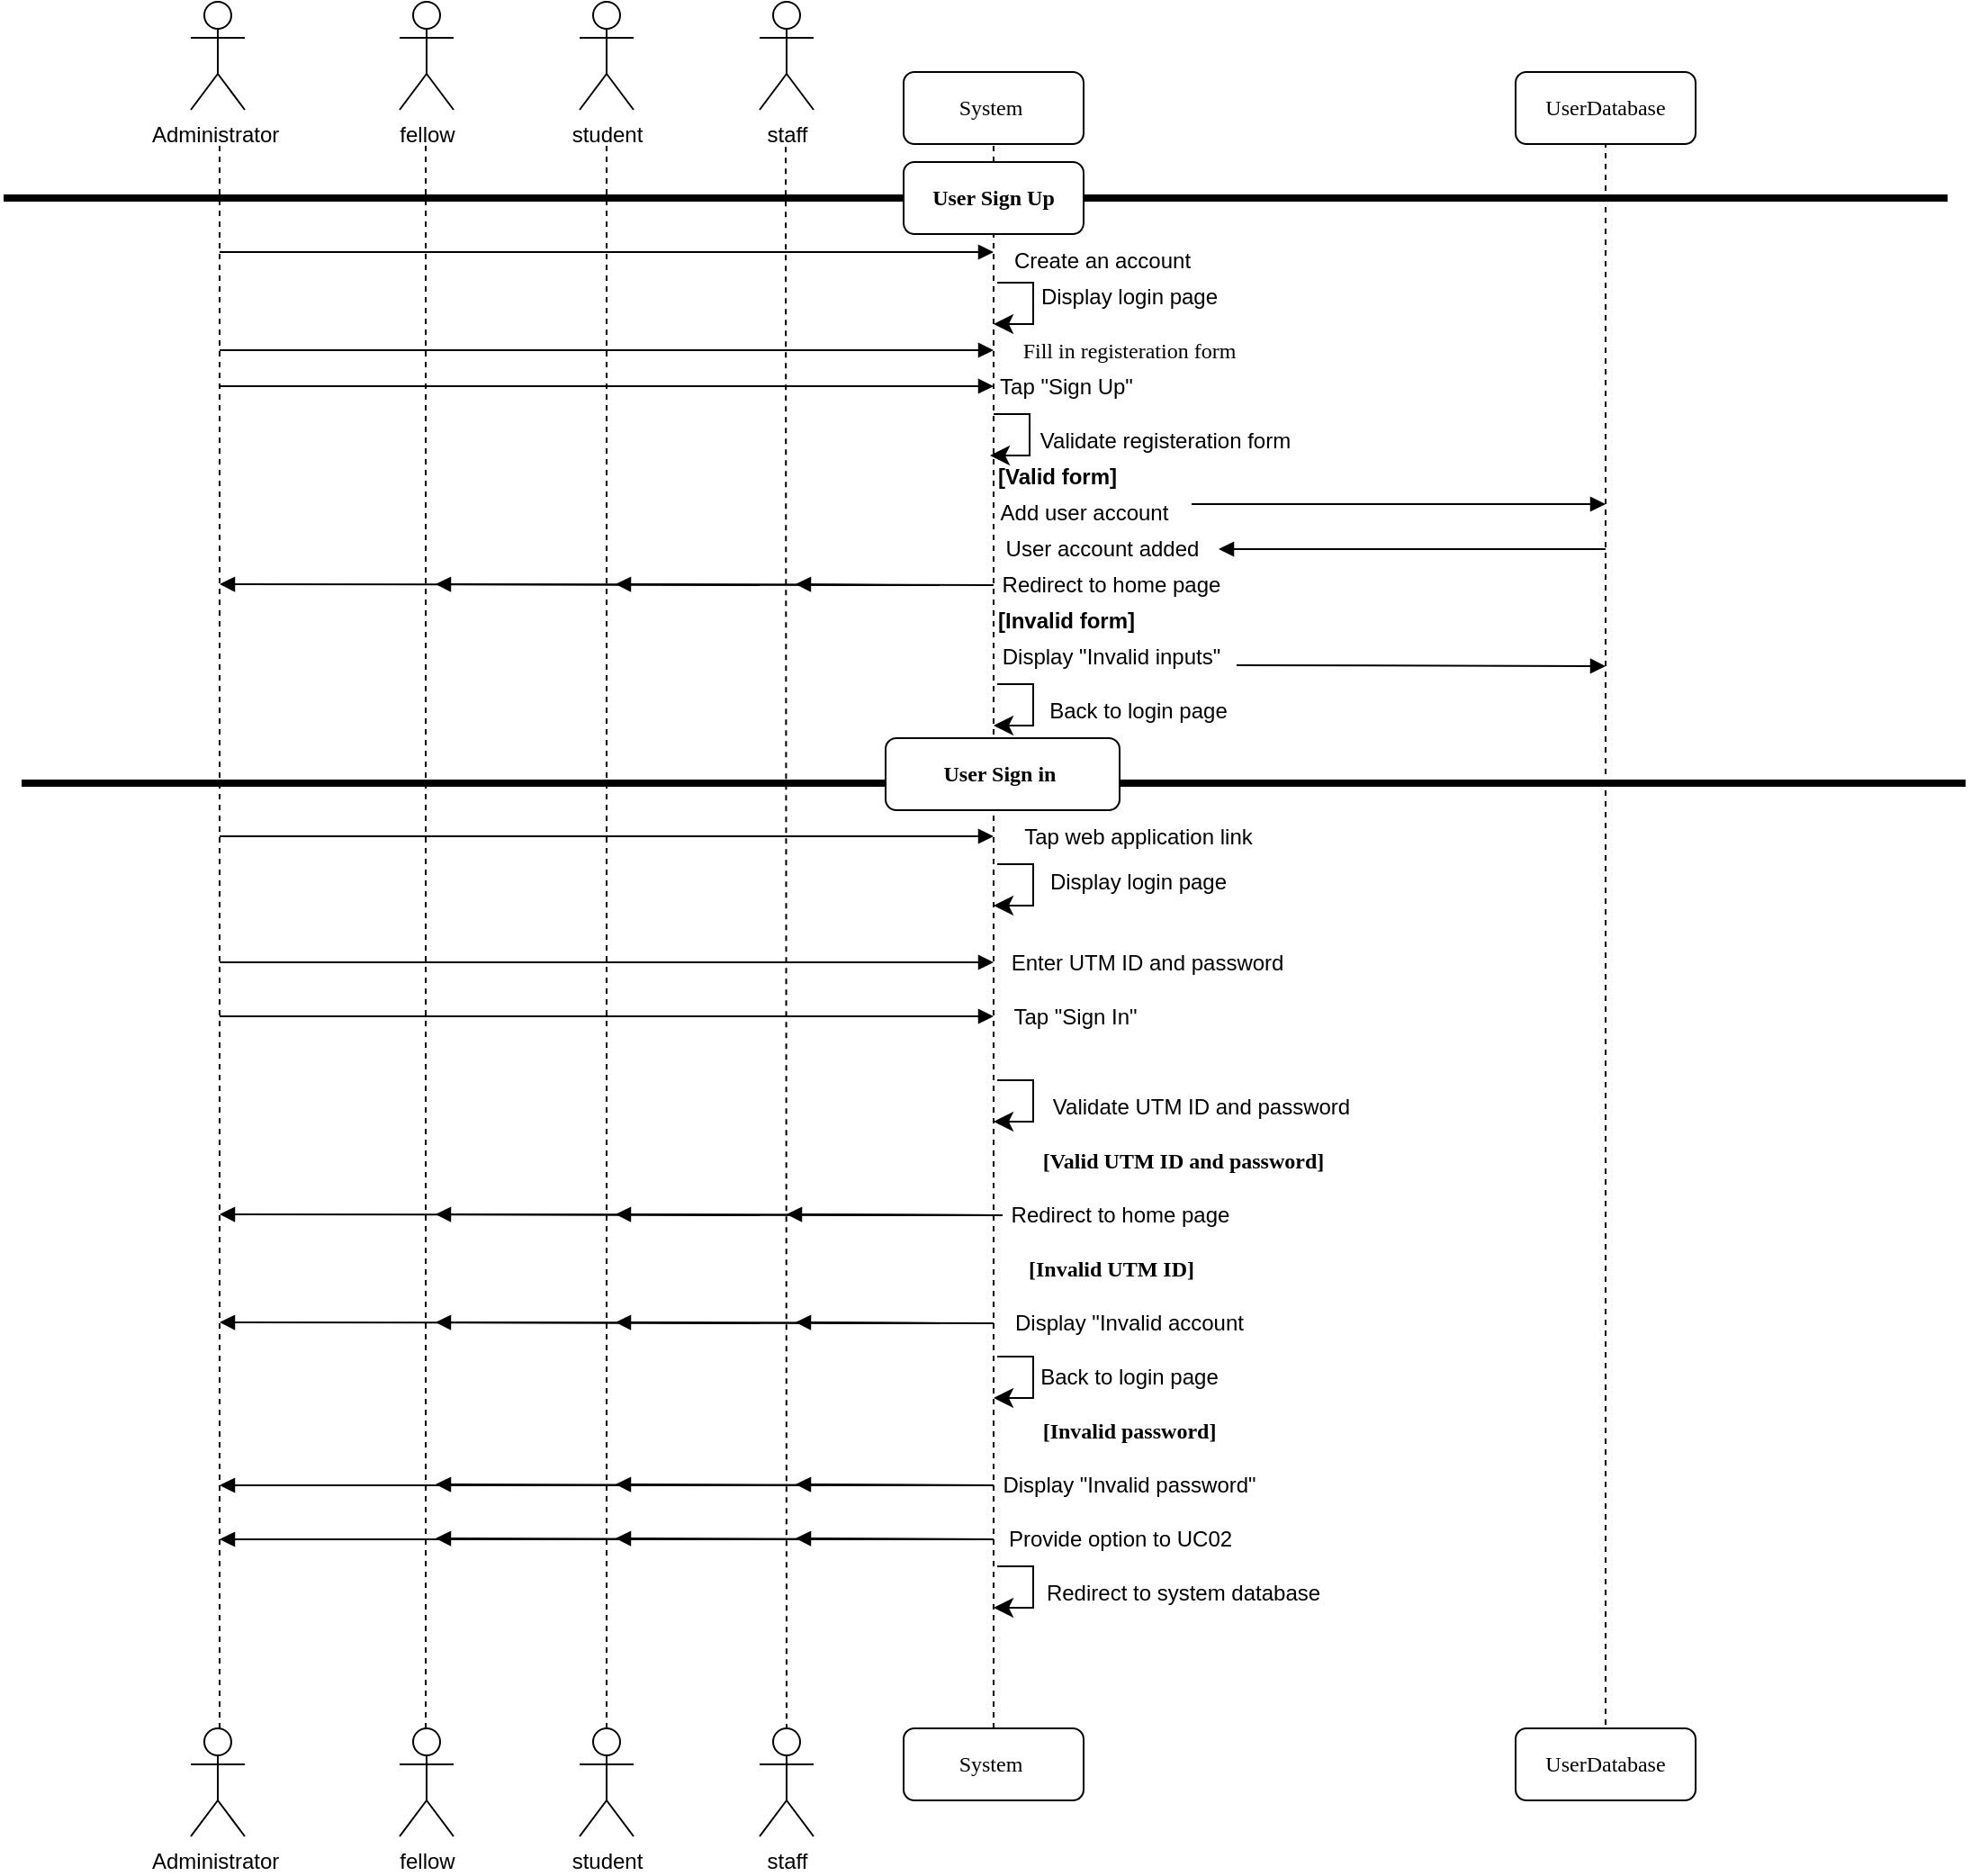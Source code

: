 <mxfile>
    <diagram id="EUT2hS-h0LSHQqSTQXOd" name="Page-1">
        <mxGraphModel dx="1426" dy="432" grid="1" gridSize="10" guides="1" tooltips="1" connect="1" arrows="1" fold="1" page="1" pageScale="1" pageWidth="850" pageHeight="1100" math="0" shadow="0">
            <root>
                <mxCell id="0"/>
                <mxCell id="1" parent="0"/>
                <mxCell id="2" value="UserDatabase" style="shape=umlLifeline;perimeter=lifelinePerimeter;whiteSpace=wrap;html=1;container=1;collapsible=0;recursiveResize=0;outlineConnect=0;rounded=1;shadow=0;comic=0;labelBackgroundColor=none;strokeWidth=1;fontFamily=Verdana;fontSize=12;align=center;" vertex="1" parent="1">
                    <mxGeometry x="840" y="80" width="100" height="40" as="geometry"/>
                </mxCell>
                <mxCell id="3" value="" style="html=1;verticalAlign=bottom;endArrow=block;labelBackgroundColor=none;fontFamily=Verdana;fontSize=12;edgeStyle=elbowEdgeStyle;elbow=vertical;" edge="1" parent="1">
                    <mxGeometry relative="1" as="geometry">
                        <mxPoint x="120" y="180" as="sourcePoint"/>
                        <mxPoint x="550" y="180.33" as="targetPoint"/>
                    </mxGeometry>
                </mxCell>
                <mxCell id="4" value="" style="endArrow=none;dashed=1;html=1;rounded=0;" edge="1" parent="1">
                    <mxGeometry width="50" height="50" relative="1" as="geometry">
                        <mxPoint x="234.52" y="1000" as="sourcePoint"/>
                        <mxPoint x="234.52" y="120" as="targetPoint"/>
                    </mxGeometry>
                </mxCell>
                <mxCell id="5" value="" style="endArrow=none;dashed=1;html=1;rounded=0;" edge="1" parent="1">
                    <mxGeometry width="50" height="50" relative="1" as="geometry">
                        <mxPoint x="120" y="1000" as="sourcePoint"/>
                        <mxPoint x="120" y="119" as="targetPoint"/>
                    </mxGeometry>
                </mxCell>
                <mxCell id="6" value="" style="line;strokeWidth=4;html=1;perimeter=backbonePerimeter;points=[];outlineConnect=0;" vertex="1" parent="1">
                    <mxGeometry y="145" width="1080" height="10" as="geometry"/>
                </mxCell>
                <mxCell id="7" value="Administrator&amp;nbsp;" style="shape=umlActor;verticalLabelPosition=bottom;verticalAlign=top;html=1;outlineConnect=0;" vertex="1" parent="1">
                    <mxGeometry x="104" y="41" width="30" height="60" as="geometry"/>
                </mxCell>
                <mxCell id="8" value="fellow" style="shape=umlActor;verticalLabelPosition=bottom;verticalAlign=top;html=1;outlineConnect=0;" vertex="1" parent="1">
                    <mxGeometry x="220" y="41" width="30" height="60" as="geometry"/>
                </mxCell>
                <mxCell id="9" value="student" style="shape=umlActor;verticalLabelPosition=bottom;verticalAlign=top;html=1;outlineConnect=0;" vertex="1" parent="1">
                    <mxGeometry x="320" y="41" width="30" height="60" as="geometry"/>
                </mxCell>
                <mxCell id="10" value="" style="endArrow=none;dashed=1;html=1;rounded=0;" edge="1" parent="1">
                    <mxGeometry width="50" height="50" relative="1" as="geometry">
                        <mxPoint x="335" y="1000" as="sourcePoint"/>
                        <mxPoint x="335" y="120" as="targetPoint"/>
                    </mxGeometry>
                </mxCell>
                <mxCell id="11" value="System&amp;nbsp;" style="shape=umlLifeline;perimeter=lifelinePerimeter;whiteSpace=wrap;html=1;container=1;collapsible=0;recursiveResize=0;outlineConnect=0;rounded=1;shadow=0;comic=0;labelBackgroundColor=none;strokeWidth=1;fontFamily=Verdana;fontSize=12;align=center;" vertex="1" parent="1">
                    <mxGeometry x="500" y="80" width="100" height="40" as="geometry"/>
                </mxCell>
                <mxCell id="12" value="staff" style="shape=umlActor;verticalLabelPosition=bottom;verticalAlign=top;html=1;outlineConnect=0;" vertex="1" parent="1">
                    <mxGeometry x="420" y="41" width="30" height="60" as="geometry"/>
                </mxCell>
                <mxCell id="13" value="" style="endArrow=none;dashed=1;html=1;rounded=0;" edge="1" parent="1">
                    <mxGeometry width="50" height="50" relative="1" as="geometry">
                        <mxPoint x="550" y="1000" as="sourcePoint"/>
                        <mxPoint x="550" y="120" as="targetPoint"/>
                    </mxGeometry>
                </mxCell>
                <mxCell id="14" value="&lt;b&gt;User Sign Up&lt;/b&gt;" style="shape=umlLifeline;perimeter=lifelinePerimeter;whiteSpace=wrap;html=1;container=1;collapsible=0;recursiveResize=0;outlineConnect=0;rounded=1;shadow=0;comic=0;labelBackgroundColor=none;strokeWidth=1;fontFamily=Verdana;fontSize=12;align=center;" vertex="1" parent="1">
                    <mxGeometry x="500" y="130" width="100" height="40" as="geometry"/>
                </mxCell>
                <mxCell id="15" value="" style="endArrow=none;dashed=1;html=1;rounded=0;" edge="1" parent="1">
                    <mxGeometry width="50" height="50" relative="1" as="geometry">
                        <mxPoint x="435" y="1000.635" as="sourcePoint"/>
                        <mxPoint x="434.52" y="120" as="targetPoint"/>
                    </mxGeometry>
                </mxCell>
                <mxCell id="16" value="" style="endArrow=none;dashed=1;html=1;rounded=0;" edge="1" parent="1" source="39" target="2">
                    <mxGeometry width="50" height="50" relative="1" as="geometry">
                        <mxPoint x="840" y="1000" as="sourcePoint"/>
                        <mxPoint x="740" y="200" as="targetPoint"/>
                    </mxGeometry>
                </mxCell>
                <mxCell id="17" value="Create an account" style="text;html=1;align=center;verticalAlign=middle;resizable=0;points=[];autosize=1;strokeColor=none;fillColor=none;" vertex="1" parent="1">
                    <mxGeometry x="550" y="170" width="120" height="30" as="geometry"/>
                </mxCell>
                <mxCell id="18" value="Display login page" style="text;html=1;align=center;verticalAlign=middle;resizable=0;points=[];autosize=1;strokeColor=none;fillColor=none;" vertex="1" parent="1">
                    <mxGeometry x="565" y="190" width="120" height="30" as="geometry"/>
                </mxCell>
                <mxCell id="19" value="&lt;font style=&quot;&quot; face=&quot;Verdana&quot;&gt;Fill in registeration form&lt;/font&gt;" style="text;html=1;align=center;verticalAlign=middle;resizable=0;points=[];autosize=1;strokeColor=none;fillColor=none;" vertex="1" parent="1">
                    <mxGeometry x="540" y="220" width="170" height="30" as="geometry"/>
                </mxCell>
                <mxCell id="20" value="Tap &quot;Sign Up&quot;" style="text;html=1;align=center;verticalAlign=middle;resizable=0;points=[];autosize=1;strokeColor=none;fillColor=none;" vertex="1" parent="1">
                    <mxGeometry x="540" y="240" width="100" height="30" as="geometry"/>
                </mxCell>
                <mxCell id="21" value="&lt;b&gt;[Valid form]&lt;/b&gt;" style="text;html=1;align=center;verticalAlign=middle;resizable=0;points=[];autosize=1;strokeColor=none;fillColor=none;" vertex="1" parent="1">
                    <mxGeometry x="540" y="290" width="90" height="30" as="geometry"/>
                </mxCell>
                <mxCell id="22" value="User account added" style="text;html=1;align=center;verticalAlign=middle;resizable=0;points=[];autosize=1;strokeColor=none;fillColor=none;" vertex="1" parent="1">
                    <mxGeometry x="545" y="330" width="130" height="30" as="geometry"/>
                </mxCell>
                <mxCell id="23" value="" style="line;strokeWidth=4;html=1;perimeter=backbonePerimeter;points=[];outlineConnect=0;" vertex="1" parent="1">
                    <mxGeometry x="10" y="470" width="1080" height="10" as="geometry"/>
                </mxCell>
                <mxCell id="24" value="&lt;b&gt;User Sign in&amp;nbsp;&lt;/b&gt;" style="shape=umlLifeline;perimeter=lifelinePerimeter;whiteSpace=wrap;html=1;container=1;collapsible=0;recursiveResize=0;outlineConnect=0;rounded=1;shadow=0;comic=0;labelBackgroundColor=none;strokeWidth=1;fontFamily=Verdana;fontSize=12;align=center;" vertex="1" parent="1">
                    <mxGeometry x="490" y="450" width="130" height="40" as="geometry"/>
                </mxCell>
                <mxCell id="25" value="Tap web application link" style="text;html=1;align=center;verticalAlign=middle;resizable=0;points=[];autosize=1;strokeColor=none;fillColor=none;" vertex="1" parent="1">
                    <mxGeometry x="555" y="490" width="150" height="30" as="geometry"/>
                </mxCell>
                <mxCell id="26" value="Display login page" style="text;html=1;align=center;verticalAlign=middle;resizable=0;points=[];autosize=1;strokeColor=none;fillColor=none;" vertex="1" parent="1">
                    <mxGeometry x="570" y="515" width="120" height="30" as="geometry"/>
                </mxCell>
                <mxCell id="27" value="Enter UTM ID and password" style="text;html=1;align=center;verticalAlign=middle;resizable=0;points=[];autosize=1;strokeColor=none;fillColor=none;" vertex="1" parent="1">
                    <mxGeometry x="550" y="560" width="170" height="30" as="geometry"/>
                </mxCell>
                <mxCell id="28" value="Tap &quot;Sign In&quot;" style="text;html=1;align=center;verticalAlign=middle;resizable=0;points=[];autosize=1;strokeColor=none;fillColor=none;" vertex="1" parent="1">
                    <mxGeometry x="550" y="590" width="90" height="30" as="geometry"/>
                </mxCell>
                <mxCell id="29" value="Validate UTM ID and password" style="text;html=1;align=center;verticalAlign=middle;resizable=0;points=[];autosize=1;strokeColor=none;fillColor=none;" vertex="1" parent="1">
                    <mxGeometry x="570" y="640" width="190" height="30" as="geometry"/>
                </mxCell>
                <mxCell id="30" value="&lt;b&gt;&lt;font face=&quot;Verdana&quot;&gt;[Valid UTM ID and password]&lt;/font&gt;&lt;/b&gt;" style="text;html=1;align=center;verticalAlign=middle;resizable=0;points=[];autosize=1;strokeColor=none;fillColor=none;" vertex="1" parent="1">
                    <mxGeometry x="545" y="670" width="220" height="30" as="geometry"/>
                </mxCell>
                <mxCell id="31" value="Redirect to home page" style="text;html=1;align=center;verticalAlign=middle;resizable=0;points=[];autosize=1;strokeColor=none;fillColor=none;" vertex="1" parent="1">
                    <mxGeometry x="550" y="700" width="140" height="30" as="geometry"/>
                </mxCell>
                <mxCell id="32" value="Display &quot;Invalid account" style="text;html=1;align=center;verticalAlign=middle;resizable=0;points=[];autosize=1;strokeColor=none;fillColor=none;" vertex="1" parent="1">
                    <mxGeometry x="550" y="760" width="150" height="30" as="geometry"/>
                </mxCell>
                <mxCell id="33" value="Back to login page" style="text;html=1;align=center;verticalAlign=middle;resizable=0;points=[];autosize=1;strokeColor=none;fillColor=none;" vertex="1" parent="1">
                    <mxGeometry x="565" y="790" width="120" height="30" as="geometry"/>
                </mxCell>
                <mxCell id="34" value="&lt;b&gt;&lt;font face=&quot;Verdana&quot;&gt;[Invalid password]&lt;/font&gt;&lt;/b&gt;" style="text;html=1;align=center;verticalAlign=middle;resizable=0;points=[];autosize=1;strokeColor=none;fillColor=none;" vertex="1" parent="1">
                    <mxGeometry x="550" y="820" width="150" height="30" as="geometry"/>
                </mxCell>
                <mxCell id="35" value="Display &quot;Invalid password&quot;" style="text;html=1;align=center;verticalAlign=middle;resizable=0;points=[];autosize=1;strokeColor=none;fillColor=none;" vertex="1" parent="1">
                    <mxGeometry x="545" y="850" width="160" height="30" as="geometry"/>
                </mxCell>
                <mxCell id="36" value="Provide option to UC02" style="text;html=1;align=center;verticalAlign=middle;resizable=0;points=[];autosize=1;strokeColor=none;fillColor=none;" vertex="1" parent="1">
                    <mxGeometry x="545" y="880" width="150" height="30" as="geometry"/>
                </mxCell>
                <mxCell id="37" value="Redirect to system database" style="text;html=1;align=center;verticalAlign=middle;resizable=0;points=[];autosize=1;strokeColor=none;fillColor=none;" vertex="1" parent="1">
                    <mxGeometry x="565" y="910" width="180" height="30" as="geometry"/>
                </mxCell>
                <mxCell id="38" value="System&amp;nbsp;" style="shape=umlLifeline;perimeter=lifelinePerimeter;whiteSpace=wrap;html=1;container=1;collapsible=0;recursiveResize=0;outlineConnect=0;rounded=1;shadow=0;comic=0;labelBackgroundColor=none;strokeWidth=1;fontFamily=Verdana;fontSize=12;align=center;" vertex="1" parent="1">
                    <mxGeometry x="500" y="1000" width="100" height="40" as="geometry"/>
                </mxCell>
                <mxCell id="39" value="UserDatabase" style="shape=umlLifeline;perimeter=lifelinePerimeter;whiteSpace=wrap;html=1;container=1;collapsible=0;recursiveResize=0;outlineConnect=0;rounded=1;shadow=0;comic=0;labelBackgroundColor=none;strokeWidth=1;fontFamily=Verdana;fontSize=12;align=center;" vertex="1" parent="1">
                    <mxGeometry x="840" y="1000" width="100" height="40" as="geometry"/>
                </mxCell>
                <mxCell id="40" value="" style="html=1;verticalAlign=bottom;endArrow=block;labelBackgroundColor=none;fontFamily=Verdana;fontSize=12;edgeStyle=elbowEdgeStyle;elbow=vertical;" edge="1" parent="1">
                    <mxGeometry relative="1" as="geometry">
                        <mxPoint x="550" y="714.98" as="sourcePoint"/>
                        <mxPoint x="120" y="714.5" as="targetPoint"/>
                    </mxGeometry>
                </mxCell>
                <mxCell id="41" value="" style="html=1;verticalAlign=bottom;endArrow=block;labelBackgroundColor=none;fontFamily=Verdana;fontSize=12;edgeStyle=elbowEdgeStyle;elbow=vertical;" edge="1" parent="1">
                    <mxGeometry relative="1" as="geometry">
                        <mxPoint x="550" y="774.98" as="sourcePoint"/>
                        <mxPoint x="120" y="774.5" as="targetPoint"/>
                    </mxGeometry>
                </mxCell>
                <mxCell id="42" value="" style="html=1;verticalAlign=bottom;endArrow=block;labelBackgroundColor=none;fontFamily=Verdana;fontSize=12;edgeStyle=elbowEdgeStyle;elbow=vertical;" edge="1" parent="1">
                    <mxGeometry relative="1" as="geometry">
                        <mxPoint x="550" y="865" as="sourcePoint"/>
                        <mxPoint x="120" y="864.52" as="targetPoint"/>
                    </mxGeometry>
                </mxCell>
                <mxCell id="43" value="" style="html=1;verticalAlign=bottom;endArrow=block;labelBackgroundColor=none;fontFamily=Verdana;fontSize=12;edgeStyle=elbowEdgeStyle;elbow=vertical;" edge="1" parent="1">
                    <mxGeometry relative="1" as="geometry">
                        <mxPoint x="550" y="895" as="sourcePoint"/>
                        <mxPoint x="120" y="894.52" as="targetPoint"/>
                    </mxGeometry>
                </mxCell>
                <mxCell id="44" value="Administrator&amp;nbsp;" style="shape=umlActor;verticalLabelPosition=bottom;verticalAlign=top;html=1;outlineConnect=0;" vertex="1" parent="1">
                    <mxGeometry x="104" y="1000" width="30" height="60" as="geometry"/>
                </mxCell>
                <mxCell id="45" value="fellow" style="shape=umlActor;verticalLabelPosition=bottom;verticalAlign=top;html=1;outlineConnect=0;" vertex="1" parent="1">
                    <mxGeometry x="220" y="1000" width="30" height="60" as="geometry"/>
                </mxCell>
                <mxCell id="46" value="student" style="shape=umlActor;verticalLabelPosition=bottom;verticalAlign=top;html=1;outlineConnect=0;" vertex="1" parent="1">
                    <mxGeometry x="320" y="1000" width="30" height="60" as="geometry"/>
                </mxCell>
                <mxCell id="47" value="staff" style="shape=umlActor;verticalLabelPosition=bottom;verticalAlign=top;html=1;outlineConnect=0;" vertex="1" parent="1">
                    <mxGeometry x="420" y="1000" width="30" height="60" as="geometry"/>
                </mxCell>
                <mxCell id="48" value="Validate registeration form" style="text;html=1;align=center;verticalAlign=middle;resizable=0;points=[];autosize=1;strokeColor=none;fillColor=none;" vertex="1" parent="1">
                    <mxGeometry x="565" y="270" width="160" height="30" as="geometry"/>
                </mxCell>
                <mxCell id="49" value="Add user account" style="text;html=1;align=center;verticalAlign=middle;resizable=0;points=[];autosize=1;strokeColor=none;fillColor=none;" vertex="1" parent="1">
                    <mxGeometry x="540" y="310" width="120" height="30" as="geometry"/>
                </mxCell>
                <mxCell id="50" value="" style="html=1;verticalAlign=bottom;endArrow=block;labelBackgroundColor=none;fontFamily=Verdana;fontSize=12;edgeStyle=elbowEdgeStyle;elbow=vertical;" edge="1" parent="1">
                    <mxGeometry relative="1" as="geometry">
                        <mxPoint x="660" y="320" as="sourcePoint"/>
                        <mxPoint x="890" y="320" as="targetPoint"/>
                    </mxGeometry>
                </mxCell>
                <mxCell id="51" value="" style="html=1;verticalAlign=bottom;endArrow=block;labelBackgroundColor=none;fontFamily=Verdana;fontSize=12;edgeStyle=elbowEdgeStyle;elbow=vertical;" edge="1" parent="1">
                    <mxGeometry relative="1" as="geometry">
                        <mxPoint x="890" y="345" as="sourcePoint"/>
                        <mxPoint x="675" y="344.5" as="targetPoint"/>
                    </mxGeometry>
                </mxCell>
                <mxCell id="52" value="" style="html=1;verticalAlign=bottom;endArrow=block;labelBackgroundColor=none;fontFamily=Verdana;fontSize=12;edgeStyle=elbowEdgeStyle;elbow=vertical;" edge="1" parent="1">
                    <mxGeometry relative="1" as="geometry">
                        <mxPoint x="550" y="364.98" as="sourcePoint"/>
                        <mxPoint x="120" y="364.5" as="targetPoint"/>
                    </mxGeometry>
                </mxCell>
                <mxCell id="53" value="Redirect to home page" style="text;html=1;align=center;verticalAlign=middle;resizable=0;points=[];autosize=1;strokeColor=none;fillColor=none;" vertex="1" parent="1">
                    <mxGeometry x="545" y="350" width="140" height="30" as="geometry"/>
                </mxCell>
                <mxCell id="54" value="&lt;b&gt;[Invalid form]&lt;/b&gt;" style="text;html=1;align=center;verticalAlign=middle;resizable=0;points=[];autosize=1;strokeColor=none;fillColor=none;" vertex="1" parent="1">
                    <mxGeometry x="540" y="370" width="100" height="30" as="geometry"/>
                </mxCell>
                <mxCell id="55" value="Display &quot;Invalid inputs&quot;" style="text;html=1;align=center;verticalAlign=middle;resizable=0;points=[];autosize=1;strokeColor=none;fillColor=none;" vertex="1" parent="1">
                    <mxGeometry x="545" y="390" width="140" height="30" as="geometry"/>
                </mxCell>
                <mxCell id="56" value="" style="html=1;verticalAlign=bottom;endArrow=block;labelBackgroundColor=none;fontFamily=Verdana;fontSize=12;edgeStyle=elbowEdgeStyle;elbow=vertical;" edge="1" parent="1">
                    <mxGeometry relative="1" as="geometry">
                        <mxPoint x="685" y="409.5" as="sourcePoint"/>
                        <mxPoint x="890" y="410" as="targetPoint"/>
                    </mxGeometry>
                </mxCell>
                <mxCell id="57" value="Back to login page" style="text;html=1;align=center;verticalAlign=middle;resizable=0;points=[];autosize=1;strokeColor=none;fillColor=none;" vertex="1" parent="1">
                    <mxGeometry x="570" y="420" width="120" height="30" as="geometry"/>
                </mxCell>
                <mxCell id="58" value="&lt;b&gt;&lt;font face=&quot;Verdana&quot;&gt;[Invalid UTM ID]&lt;/font&gt;&lt;/b&gt;" style="text;html=1;align=center;verticalAlign=middle;resizable=0;points=[];autosize=1;strokeColor=none;fillColor=none;" vertex="1" parent="1">
                    <mxGeometry x="545" y="730" width="140" height="30" as="geometry"/>
                </mxCell>
                <mxCell id="59" value="" style="edgeStyle=elbowEdgeStyle;elbow=horizontal;endArrow=classic;html=1;curved=0;rounded=0;endSize=8;startSize=8;entryX=0.02;entryY=0.089;entryDx=0;entryDy=0;entryPerimeter=0;" edge="1" parent="1">
                    <mxGeometry width="50" height="50" relative="1" as="geometry">
                        <mxPoint x="552" y="910" as="sourcePoint"/>
                        <mxPoint x="550" y="933" as="targetPoint"/>
                        <Array as="points">
                            <mxPoint x="572" y="900"/>
                        </Array>
                    </mxGeometry>
                </mxCell>
                <mxCell id="60" value="" style="edgeStyle=elbowEdgeStyle;elbow=horizontal;endArrow=classic;html=1;curved=0;rounded=0;endSize=8;startSize=8;entryX=0.02;entryY=0.089;entryDx=0;entryDy=0;entryPerimeter=0;" edge="1" parent="1">
                    <mxGeometry width="50" height="50" relative="1" as="geometry">
                        <mxPoint x="552" y="197" as="sourcePoint"/>
                        <mxPoint x="550" y="220" as="targetPoint"/>
                        <Array as="points">
                            <mxPoint x="572" y="187"/>
                        </Array>
                    </mxGeometry>
                </mxCell>
                <mxCell id="61" value="" style="edgeStyle=elbowEdgeStyle;elbow=horizontal;endArrow=classic;html=1;curved=0;rounded=0;endSize=8;startSize=8;entryX=0.02;entryY=0.089;entryDx=0;entryDy=0;entryPerimeter=0;" edge="1" parent="1">
                    <mxGeometry width="50" height="50" relative="1" as="geometry">
                        <mxPoint x="550" y="270" as="sourcePoint"/>
                        <mxPoint x="548" y="293" as="targetPoint"/>
                        <Array as="points">
                            <mxPoint x="570" y="260"/>
                        </Array>
                    </mxGeometry>
                </mxCell>
                <mxCell id="62" value="" style="edgeStyle=elbowEdgeStyle;elbow=horizontal;endArrow=classic;html=1;curved=0;rounded=0;endSize=8;startSize=8;entryX=0.02;entryY=0.089;entryDx=0;entryDy=0;entryPerimeter=0;" edge="1" parent="1">
                    <mxGeometry width="50" height="50" relative="1" as="geometry">
                        <mxPoint x="552" y="520" as="sourcePoint"/>
                        <mxPoint x="550" y="543" as="targetPoint"/>
                        <Array as="points">
                            <mxPoint x="572" y="510"/>
                        </Array>
                    </mxGeometry>
                </mxCell>
                <mxCell id="63" value="" style="edgeStyle=elbowEdgeStyle;elbow=horizontal;endArrow=classic;html=1;curved=0;rounded=0;endSize=8;startSize=8;entryX=0.02;entryY=0.089;entryDx=0;entryDy=0;entryPerimeter=0;" edge="1" parent="1">
                    <mxGeometry width="50" height="50" relative="1" as="geometry">
                        <mxPoint x="552" y="640" as="sourcePoint"/>
                        <mxPoint x="550" y="663" as="targetPoint"/>
                        <Array as="points">
                            <mxPoint x="572" y="630"/>
                        </Array>
                    </mxGeometry>
                </mxCell>
                <mxCell id="64" value="" style="edgeStyle=elbowEdgeStyle;elbow=horizontal;endArrow=classic;html=1;curved=0;rounded=0;endSize=8;startSize=8;entryX=0.02;entryY=0.089;entryDx=0;entryDy=0;entryPerimeter=0;" edge="1" parent="1">
                    <mxGeometry width="50" height="50" relative="1" as="geometry">
                        <mxPoint x="552" y="793.5" as="sourcePoint"/>
                        <mxPoint x="550" y="816.5" as="targetPoint"/>
                        <Array as="points">
                            <mxPoint x="572" y="783.5"/>
                        </Array>
                    </mxGeometry>
                </mxCell>
                <mxCell id="65" value="" style="edgeStyle=elbowEdgeStyle;elbow=horizontal;endArrow=classic;html=1;curved=0;rounded=0;endSize=8;startSize=8;entryX=0.02;entryY=0.089;entryDx=0;entryDy=0;entryPerimeter=0;" edge="1" parent="1">
                    <mxGeometry width="50" height="50" relative="1" as="geometry">
                        <mxPoint x="552" y="420" as="sourcePoint"/>
                        <mxPoint x="550" y="443" as="targetPoint"/>
                        <Array as="points">
                            <mxPoint x="572" y="410"/>
                        </Array>
                    </mxGeometry>
                </mxCell>
                <mxCell id="66" value="" style="html=1;verticalAlign=bottom;endArrow=block;labelBackgroundColor=none;fontFamily=Verdana;fontSize=12;edgeStyle=elbowEdgeStyle;elbow=vertical;" edge="1" parent="1">
                    <mxGeometry relative="1" as="geometry">
                        <mxPoint x="120" y="234.5" as="sourcePoint"/>
                        <mxPoint x="550" y="234.83" as="targetPoint"/>
                    </mxGeometry>
                </mxCell>
                <mxCell id="67" value="" style="html=1;verticalAlign=bottom;endArrow=block;labelBackgroundColor=none;fontFamily=Verdana;fontSize=12;edgeStyle=elbowEdgeStyle;elbow=vertical;" edge="1" parent="1">
                    <mxGeometry relative="1" as="geometry">
                        <mxPoint x="120" y="254.5" as="sourcePoint"/>
                        <mxPoint x="550" y="254.83" as="targetPoint"/>
                    </mxGeometry>
                </mxCell>
                <mxCell id="68" value="" style="html=1;verticalAlign=bottom;endArrow=block;labelBackgroundColor=none;fontFamily=Verdana;fontSize=12;edgeStyle=elbowEdgeStyle;elbow=vertical;" edge="1" parent="1">
                    <mxGeometry relative="1" as="geometry">
                        <mxPoint x="120" y="504.5" as="sourcePoint"/>
                        <mxPoint x="550" y="504.83" as="targetPoint"/>
                    </mxGeometry>
                </mxCell>
                <mxCell id="69" value="" style="html=1;verticalAlign=bottom;endArrow=block;labelBackgroundColor=none;fontFamily=Verdana;fontSize=12;edgeStyle=elbowEdgeStyle;elbow=vertical;" edge="1" parent="1">
                    <mxGeometry relative="1" as="geometry">
                        <mxPoint x="120" y="574.5" as="sourcePoint"/>
                        <mxPoint x="550" y="574.83" as="targetPoint"/>
                    </mxGeometry>
                </mxCell>
                <mxCell id="70" value="" style="html=1;verticalAlign=bottom;endArrow=block;labelBackgroundColor=none;fontFamily=Verdana;fontSize=12;edgeStyle=elbowEdgeStyle;elbow=vertical;" edge="1" parent="1">
                    <mxGeometry relative="1" as="geometry">
                        <mxPoint x="120" y="604.5" as="sourcePoint"/>
                        <mxPoint x="550" y="604.83" as="targetPoint"/>
                    </mxGeometry>
                </mxCell>
                <mxCell id="71" value="" style="html=1;verticalAlign=bottom;endArrow=block;labelBackgroundColor=none;fontFamily=Verdana;fontSize=12;edgeStyle=elbowEdgeStyle;elbow=vertical;" edge="1" parent="1">
                    <mxGeometry relative="1" as="geometry">
                        <mxPoint x="420" y="364.98" as="sourcePoint"/>
                        <mxPoint x="240" y="364.5" as="targetPoint"/>
                    </mxGeometry>
                </mxCell>
                <mxCell id="72" value="" style="html=1;verticalAlign=bottom;endArrow=block;labelBackgroundColor=none;fontFamily=Verdana;fontSize=12;edgeStyle=elbowEdgeStyle;elbow=vertical;" edge="1" parent="1">
                    <mxGeometry relative="1" as="geometry">
                        <mxPoint x="520" y="364.98" as="sourcePoint"/>
                        <mxPoint x="340" y="364.5" as="targetPoint"/>
                    </mxGeometry>
                </mxCell>
                <mxCell id="73" value="" style="html=1;verticalAlign=bottom;endArrow=block;labelBackgroundColor=none;fontFamily=Verdana;fontSize=12;edgeStyle=elbowEdgeStyle;elbow=vertical;" edge="1" parent="1">
                    <mxGeometry relative="1" as="geometry">
                        <mxPoint x="490" y="364.98" as="sourcePoint"/>
                        <mxPoint x="440" y="364.5" as="targetPoint"/>
                    </mxGeometry>
                </mxCell>
                <mxCell id="74" value="" style="html=1;verticalAlign=bottom;endArrow=block;labelBackgroundColor=none;fontFamily=Verdana;fontSize=12;edgeStyle=elbowEdgeStyle;elbow=vertical;" edge="1" parent="1">
                    <mxGeometry relative="1" as="geometry">
                        <mxPoint x="420" y="714.98" as="sourcePoint"/>
                        <mxPoint x="240" y="714.5" as="targetPoint"/>
                    </mxGeometry>
                </mxCell>
                <mxCell id="75" value="" style="html=1;verticalAlign=bottom;endArrow=block;labelBackgroundColor=none;fontFamily=Verdana;fontSize=12;edgeStyle=elbowEdgeStyle;elbow=vertical;" edge="1" parent="1">
                    <mxGeometry relative="1" as="geometry">
                        <mxPoint x="520" y="714.98" as="sourcePoint"/>
                        <mxPoint x="340" y="714.5" as="targetPoint"/>
                    </mxGeometry>
                </mxCell>
                <mxCell id="76" value="" style="html=1;verticalAlign=bottom;endArrow=block;labelBackgroundColor=none;fontFamily=Verdana;fontSize=12;edgeStyle=elbowEdgeStyle;elbow=vertical;" edge="1" parent="1">
                    <mxGeometry relative="1" as="geometry">
                        <mxPoint x="555" y="714.98" as="sourcePoint"/>
                        <mxPoint x="435" y="714.5" as="targetPoint"/>
                    </mxGeometry>
                </mxCell>
                <mxCell id="77" value="" style="html=1;verticalAlign=bottom;endArrow=block;labelBackgroundColor=none;fontFamily=Verdana;fontSize=12;edgeStyle=elbowEdgeStyle;elbow=vertical;" edge="1" parent="1">
                    <mxGeometry relative="1" as="geometry">
                        <mxPoint x="420" y="774.98" as="sourcePoint"/>
                        <mxPoint x="240" y="774.5" as="targetPoint"/>
                    </mxGeometry>
                </mxCell>
                <mxCell id="78" value="" style="html=1;verticalAlign=bottom;endArrow=block;labelBackgroundColor=none;fontFamily=Verdana;fontSize=12;edgeStyle=elbowEdgeStyle;elbow=vertical;" edge="1" parent="1">
                    <mxGeometry relative="1" as="geometry">
                        <mxPoint x="520" y="774.98" as="sourcePoint"/>
                        <mxPoint x="340" y="774.5" as="targetPoint"/>
                    </mxGeometry>
                </mxCell>
                <mxCell id="79" value="" style="html=1;verticalAlign=bottom;endArrow=block;labelBackgroundColor=none;fontFamily=Verdana;fontSize=12;edgeStyle=elbowEdgeStyle;elbow=vertical;" edge="1" parent="1">
                    <mxGeometry relative="1" as="geometry">
                        <mxPoint x="520" y="774.98" as="sourcePoint"/>
                        <mxPoint x="440" y="774.5" as="targetPoint"/>
                    </mxGeometry>
                </mxCell>
                <mxCell id="80" value="" style="html=1;verticalAlign=bottom;endArrow=block;labelBackgroundColor=none;fontFamily=Verdana;fontSize=12;edgeStyle=elbowEdgeStyle;elbow=vertical;" edge="1" parent="1">
                    <mxGeometry relative="1" as="geometry">
                        <mxPoint x="420" y="864.98" as="sourcePoint"/>
                        <mxPoint x="240" y="864.5" as="targetPoint"/>
                    </mxGeometry>
                </mxCell>
                <mxCell id="81" value="" style="html=1;verticalAlign=bottom;endArrow=block;labelBackgroundColor=none;fontFamily=Verdana;fontSize=12;edgeStyle=elbowEdgeStyle;elbow=vertical;" edge="1" parent="1">
                    <mxGeometry relative="1" as="geometry">
                        <mxPoint x="520" y="864.98" as="sourcePoint"/>
                        <mxPoint x="340" y="864.5" as="targetPoint"/>
                    </mxGeometry>
                </mxCell>
                <mxCell id="82" value="" style="html=1;verticalAlign=bottom;endArrow=block;labelBackgroundColor=none;fontFamily=Verdana;fontSize=12;edgeStyle=elbowEdgeStyle;elbow=vertical;" edge="1" parent="1">
                    <mxGeometry relative="1" as="geometry">
                        <mxPoint x="550" y="864.98" as="sourcePoint"/>
                        <mxPoint x="440" y="864.5" as="targetPoint"/>
                    </mxGeometry>
                </mxCell>
                <mxCell id="83" value="" style="html=1;verticalAlign=bottom;endArrow=block;labelBackgroundColor=none;fontFamily=Verdana;fontSize=12;edgeStyle=elbowEdgeStyle;elbow=vertical;" edge="1" parent="1">
                    <mxGeometry relative="1" as="geometry">
                        <mxPoint x="420" y="894.98" as="sourcePoint"/>
                        <mxPoint x="240" y="894.5" as="targetPoint"/>
                    </mxGeometry>
                </mxCell>
                <mxCell id="84" value="" style="html=1;verticalAlign=bottom;endArrow=block;labelBackgroundColor=none;fontFamily=Verdana;fontSize=12;edgeStyle=elbowEdgeStyle;elbow=vertical;" edge="1" parent="1">
                    <mxGeometry relative="1" as="geometry">
                        <mxPoint x="520" y="894.98" as="sourcePoint"/>
                        <mxPoint x="340" y="894.5" as="targetPoint"/>
                    </mxGeometry>
                </mxCell>
                <mxCell id="85" value="" style="html=1;verticalAlign=bottom;endArrow=block;labelBackgroundColor=none;fontFamily=Verdana;fontSize=12;edgeStyle=elbowEdgeStyle;elbow=vertical;" edge="1" parent="1">
                    <mxGeometry relative="1" as="geometry">
                        <mxPoint x="550" y="894.98" as="sourcePoint"/>
                        <mxPoint x="440" y="894.5" as="targetPoint"/>
                    </mxGeometry>
                </mxCell>
            </root>
        </mxGraphModel>
    </diagram>
</mxfile>